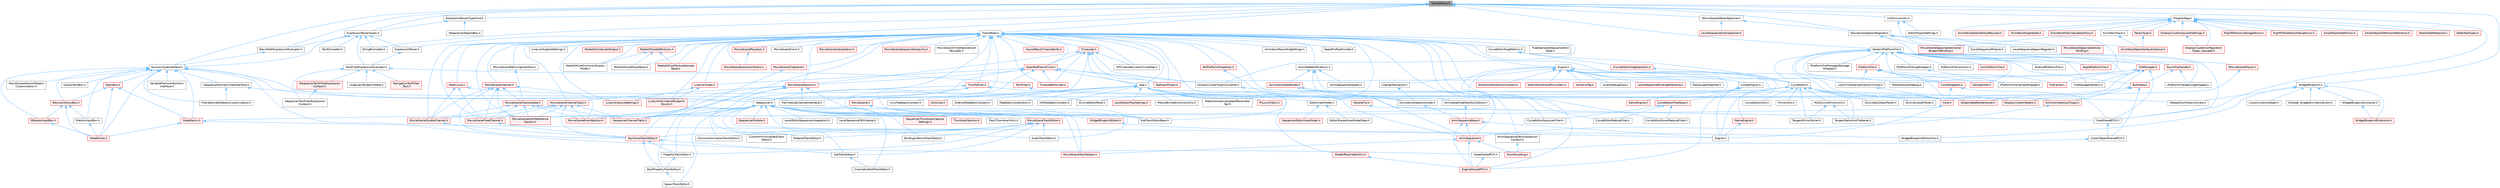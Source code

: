digraph "ValueOrError.h"
{
 // INTERACTIVE_SVG=YES
 // LATEX_PDF_SIZE
  bgcolor="transparent";
  edge [fontname=Helvetica,fontsize=10,labelfontname=Helvetica,labelfontsize=10];
  node [fontname=Helvetica,fontsize=10,shape=box,height=0.2,width=0.4];
  Node1 [id="Node000001",label="ValueOrError.h",height=0.2,width=0.4,color="gray40", fillcolor="grey60", style="filled", fontcolor="black",tooltip=" "];
  Node1 -> Node2 [id="edge1_Node000001_Node000002",dir="back",color="steelblue1",style="solid",tooltip=" "];
  Node2 [id="Node000002",label="BasicMathExpressionEvaluator.h",height=0.2,width=0.4,color="grey40", fillcolor="white", style="filled",URL="$d3/d5e/BasicMathExpressionEvaluator_8h.html",tooltip=" "];
  Node2 -> Node3 [id="edge2_Node000002_Node000003",dir="back",color="steelblue1",style="solid",tooltip=" "];
  Node3 [id="Node000003",label="NumericTypeInterface.h",height=0.2,width=0.4,color="grey40", fillcolor="white", style="filled",URL="$d8/dc9/NumericTypeInterface_8h.html",tooltip=" "];
  Node3 -> Node4 [id="edge3_Node000003_Node000004",dir="back",color="steelblue1",style="solid",tooltip=" "];
  Node4 [id="Node000004",label="FrameNumberDetailsCustomization.h",height=0.2,width=0.4,color="grey40", fillcolor="white", style="filled",URL="$df/db2/FrameNumberDetailsCustomization_8h.html",tooltip=" "];
  Node3 -> Node5 [id="edge4_Node000003_Node000005",dir="back",color="steelblue1",style="solid",tooltip=" "];
  Node5 [id="Node000005",label="ISequencer.h",height=0.2,width=0.4,color="grey40", fillcolor="white", style="filled",URL="$d7/d1d/ISequencer_8h.html",tooltip=" "];
  Node5 -> Node6 [id="edge5_Node000005_Node000006",dir="back",color="steelblue1",style="solid",tooltip=" "];
  Node6 [id="Node000006",label="AudioTrackEditor.h",height=0.2,width=0.4,color="grey40", fillcolor="white", style="filled",URL="$dd/d96/AudioTrackEditor_8h.html",tooltip=" "];
  Node5 -> Node7 [id="edge6_Node000005_Node000007",dir="back",color="steelblue1",style="solid",tooltip=" "];
  Node7 [id="Node000007",label="BindingLifetimeTrackEditor.h",height=0.2,width=0.4,color="grey40", fillcolor="white", style="filled",URL="$db/d3c/BindingLifetimeTrackEditor_8h.html",tooltip=" "];
  Node5 -> Node8 [id="edge7_Node000005_Node000008",dir="back",color="steelblue1",style="solid",tooltip=" "];
  Node8 [id="Node000008",label="BoolPropertyTrackEditor.h",height=0.2,width=0.4,color="grey40", fillcolor="white", style="filled",URL="$db/d07/BoolPropertyTrackEditor_8h.html",tooltip=" "];
  Node8 -> Node9 [id="edge8_Node000008_Node000009",dir="back",color="steelblue1",style="solid",tooltip=" "];
  Node9 [id="Node000009",label="SpawnTrackEditor.h",height=0.2,width=0.4,color="grey40", fillcolor="white", style="filled",URL="$d5/dac/SpawnTrackEditor_8h.html",tooltip=" "];
  Node5 -> Node10 [id="edge9_Node000005_Node000010",dir="back",color="steelblue1",style="solid",tooltip=" "];
  Node10 [id="Node000010",label="CinematicShotTrackEditor.h",height=0.2,width=0.4,color="grey40", fillcolor="white", style="filled",URL="$d3/d0c/CinematicShotTrackEditor_8h.html",tooltip=" "];
  Node5 -> Node11 [id="edge10_Node000005_Node000011",dir="back",color="steelblue1",style="solid",tooltip=" "];
  Node11 [id="Node000011",label="CommonAnimationTrackEditor.h",height=0.2,width=0.4,color="grey40", fillcolor="white", style="filled",URL="$d9/d6e/CommonAnimationTrackEditor_8h.html",tooltip=" "];
  Node5 -> Node12 [id="edge11_Node000005_Node000012",dir="back",color="steelblue1",style="solid",tooltip=" "];
  Node12 [id="Node000012",label="CustomPrimitiveDataTrack\lEditor.h",height=0.2,width=0.4,color="grey40", fillcolor="white", style="filled",URL="$dc/d8f/CustomPrimitiveDataTrackEditor_8h.html",tooltip=" "];
  Node5 -> Node13 [id="edge12_Node000005_Node000013",dir="back",color="steelblue1",style="solid",tooltip=" "];
  Node13 [id="Node000013",label="ISequencerModule.h",height=0.2,width=0.4,color="red", fillcolor="#FFF0F0", style="filled",URL="$d7/d3b/ISequencerModule_8h.html",tooltip=" "];
  Node5 -> Node28 [id="edge13_Node000005_Node000028",dir="back",color="steelblue1",style="solid",tooltip=" "];
  Node28 [id="Node000028",label="KeyframeTrackEditor.h",height=0.2,width=0.4,color="red", fillcolor="#FFF0F0", style="filled",URL="$dd/d47/KeyframeTrackEditor_8h.html",tooltip=" "];
  Node28 -> Node8 [id="edge14_Node000028_Node000008",dir="back",color="steelblue1",style="solid",tooltip=" "];
  Node28 -> Node29 [id="edge15_Node000028_Node000029",dir="back",color="steelblue1",style="solid",tooltip=" "];
  Node29 [id="Node000029",label="PropertyTrackEditor.h",height=0.2,width=0.4,color="grey40", fillcolor="white", style="filled",URL="$da/d9a/PropertyTrackEditor_8h.html",tooltip=" "];
  Node29 -> Node8 [id="edge16_Node000029_Node000008",dir="back",color="steelblue1",style="solid",tooltip=" "];
  Node28 -> Node30 [id="edge17_Node000028_Node000030",dir="back",color="steelblue1",style="solid",tooltip=" "];
  Node30 [id="Node000030",label="SubTrackEditor.h",height=0.2,width=0.4,color="grey40", fillcolor="white", style="filled",URL="$d8/d5b/SubTrackEditor_8h.html",tooltip=" "];
  Node30 -> Node10 [id="edge18_Node000030_Node000010",dir="back",color="steelblue1",style="solid",tooltip=" "];
  Node5 -> Node32 [id="edge19_Node000005_Node000032",dir="back",color="steelblue1",style="solid",tooltip=" "];
  Node32 [id="Node000032",label="LevelEditorSequencerIntegration.h",height=0.2,width=0.4,color="grey40", fillcolor="white", style="filled",URL="$d5/d15/LevelEditorSequencerIntegration_8h.html",tooltip=" "];
  Node5 -> Node33 [id="edge20_Node000005_Node000033",dir="back",color="steelblue1",style="solid",tooltip=" "];
  Node33 [id="Node000033",label="LevelSequenceFBXInterop.h",height=0.2,width=0.4,color="grey40", fillcolor="white", style="filled",URL="$d7/d4f/LevelSequenceFBXInterop_8h.html",tooltip=" "];
  Node5 -> Node34 [id="edge21_Node000005_Node000034",dir="back",color="steelblue1",style="solid",tooltip=" "];
  Node34 [id="Node000034",label="MaterialTrackEditor.h",height=0.2,width=0.4,color="grey40", fillcolor="white", style="filled",URL="$d1/d9f/MaterialTrackEditor_8h.html",tooltip=" "];
  Node5 -> Node35 [id="edge22_Node000005_Node000035",dir="back",color="steelblue1",style="solid",tooltip=" "];
  Node35 [id="Node000035",label="MovieSceneToolHelpers.h",height=0.2,width=0.4,color="red", fillcolor="#FFF0F0", style="filled",URL="$d4/d0e/MovieSceneToolHelpers_8h.html",tooltip=" "];
  Node5 -> Node40 [id="edge23_Node000005_Node000040",dir="back",color="steelblue1",style="solid",tooltip=" "];
  Node40 [id="Node000040",label="MovieSceneTrackEditor.h",height=0.2,width=0.4,color="red", fillcolor="#FFF0F0", style="filled",URL="$db/d6c/MovieSceneTrackEditor_8h.html",tooltip=" "];
  Node40 -> Node6 [id="edge24_Node000040_Node000006",dir="back",color="steelblue1",style="solid",tooltip=" "];
  Node40 -> Node7 [id="edge25_Node000040_Node000007",dir="back",color="steelblue1",style="solid",tooltip=" "];
  Node40 -> Node11 [id="edge26_Node000040_Node000011",dir="back",color="steelblue1",style="solid",tooltip=" "];
  Node40 -> Node12 [id="edge27_Node000040_Node000012",dir="back",color="steelblue1",style="solid",tooltip=" "];
  Node40 -> Node28 [id="edge28_Node000040_Node000028",dir="back",color="steelblue1",style="solid",tooltip=" "];
  Node40 -> Node34 [id="edge29_Node000040_Node000034",dir="back",color="steelblue1",style="solid",tooltip=" "];
  Node40 -> Node29 [id="edge30_Node000040_Node000029",dir="back",color="steelblue1",style="solid",tooltip=" "];
  Node40 -> Node30 [id="edge31_Node000040_Node000030",dir="back",color="steelblue1",style="solid",tooltip=" "];
  Node5 -> Node29 [id="edge32_Node000005_Node000029",dir="back",color="steelblue1",style="solid",tooltip=" "];
  Node5 -> Node59 [id="edge33_Node000005_Node000059",dir="back",color="steelblue1",style="solid",tooltip=" "];
  Node59 [id="Node000059",label="SequencerChannelTraits.h",height=0.2,width=0.4,color="red", fillcolor="#FFF0F0", style="filled",URL="$d6/db9/SequencerChannelTraits_8h.html",tooltip=" "];
  Node5 -> Node62 [id="edge34_Node000005_Node000062",dir="back",color="steelblue1",style="solid",tooltip=" "];
  Node62 [id="Node000062",label="SequencerThumbnailCapture\lSettings.h",height=0.2,width=0.4,color="red", fillcolor="#FFF0F0", style="filled",URL="$de/d05/SequencerThumbnailCaptureSettings_8h.html",tooltip=" "];
  Node5 -> Node9 [id="edge35_Node000005_Node000009",dir="back",color="steelblue1",style="solid",tooltip=" "];
  Node5 -> Node30 [id="edge36_Node000005_Node000030",dir="back",color="steelblue1",style="solid",tooltip=" "];
  Node5 -> Node64 [id="edge37_Node000005_Node000064",dir="back",color="steelblue1",style="solid",tooltip=" "];
  Node64 [id="Node000064",label="SubTrackEditorBase.h",height=0.2,width=0.4,color="grey40", fillcolor="white", style="filled",URL="$db/d33/SubTrackEditorBase_8h.html",tooltip=" "];
  Node5 -> Node39 [id="edge38_Node000005_Node000039",dir="back",color="steelblue1",style="solid",tooltip=" "];
  Node39 [id="Node000039",label="ThumbnailSection.h",height=0.2,width=0.4,color="red", fillcolor="#FFF0F0", style="filled",URL="$de/daf/ThumbnailSection_8h.html",tooltip=" "];
  Node5 -> Node65 [id="edge39_Node000005_Node000065",dir="back",color="steelblue1",style="solid",tooltip=" "];
  Node65 [id="Node000065",label="TrackThumbnailUtils.h",height=0.2,width=0.4,color="grey40", fillcolor="white", style="filled",URL="$dc/df4/TrackThumbnailUtils_8h.html",tooltip=" "];
  Node5 -> Node66 [id="edge40_Node000005_Node000066",dir="back",color="steelblue1",style="solid",tooltip=" "];
  Node66 [id="Node000066",label="WidgetBlueprintEditor.h",height=0.2,width=0.4,color="red", fillcolor="#FFF0F0", style="filled",URL="$d6/d04/WidgetBlueprintEditor_8h.html",tooltip=" "];
  Node66 -> Node69 [id="edge41_Node000066_Node000069",dir="back",color="steelblue1",style="solid",tooltip=" "];
  Node69 [id="Node000069",label="WidgetBlueprintEditorUtils.h",height=0.2,width=0.4,color="grey40", fillcolor="white", style="filled",URL="$d9/df7/WidgetBlueprintEditorUtils_8h.html",tooltip=" "];
  Node3 -> Node70 [id="edge42_Node000003_Node000070",dir="back",color="steelblue1",style="solid",tooltip=" "];
  Node70 [id="Node000070",label="ISequencerNumericTypeInterface.h",height=0.2,width=0.4,color="grey40", fillcolor="white", style="filled",URL="$db/df1/ISequencerNumericTypeInterface_8h.html",tooltip=" "];
  Node70 -> Node4 [id="edge43_Node000070_Node000004",dir="back",color="steelblue1",style="solid",tooltip=" "];
  Node70 -> Node5 [id="edge44_Node000070_Node000005",dir="back",color="steelblue1",style="solid",tooltip=" "];
  Node3 -> Node71 [id="edge45_Node000003_Node000071",dir="back",color="steelblue1",style="solid",tooltip=" "];
  Node71 [id="Node000071",label="MovieSceneSectionDetails\lCustomization.h",height=0.2,width=0.4,color="grey40", fillcolor="white", style="filled",URL="$d3/de7/MovieSceneSectionDetailsCustomization_8h.html",tooltip=" "];
  Node3 -> Node72 [id="edge46_Node000003_Node000072",dir="back",color="steelblue1",style="solid",tooltip=" "];
  Node72 [id="Node000072",label="PerlinNoiseChannelInterface.h",height=0.2,width=0.4,color="grey40", fillcolor="white", style="filled",URL="$d5/dc1/PerlinNoiseChannelInterface_8h.html",tooltip=" "];
  Node3 -> Node73 [id="edge47_Node000003_Node000073",dir="back",color="steelblue1",style="solid",tooltip=" "];
  Node73 [id="Node000073",label="SAudioTextBox.h",height=0.2,width=0.4,color="grey40", fillcolor="white", style="filled",URL="$da/da3/SAudioTextBox_8h.html",tooltip=" "];
  Node3 -> Node74 [id="edge48_Node000003_Node000074",dir="back",color="steelblue1",style="solid",tooltip=" "];
  Node74 [id="Node000074",label="SNumericEntryBox.h",height=0.2,width=0.4,color="red", fillcolor="#FFF0F0", style="filled",URL="$d8/d1a/SNumericEntryBox_8h.html",tooltip=" "];
  Node74 -> Node81 [id="edge49_Node000074_Node000081",dir="back",color="steelblue1",style="solid",tooltip=" "];
  Node81 [id="Node000081",label="SRotatorInputBox.h",height=0.2,width=0.4,color="red", fillcolor="#FFF0F0", style="filled",URL="$de/dd2/SRotatorInputBox_8h.html",tooltip=" "];
  Node81 -> Node83 [id="edge50_Node000081_Node000083",dir="back",color="steelblue1",style="solid",tooltip=" "];
  Node83 [id="Node000083",label="SlateExtras.h",height=0.2,width=0.4,color="red", fillcolor="#FFF0F0", style="filled",URL="$d8/dec/SlateExtras_8h.html",tooltip=" "];
  Node74 -> Node92 [id="edge51_Node000074_Node000092",dir="back",color="steelblue1",style="solid",tooltip=" "];
  Node92 [id="Node000092",label="SVectorInputBox.h",height=0.2,width=0.4,color="grey40", fillcolor="white", style="filled",URL="$df/d44/SVectorInputBox_8h.html",tooltip=" "];
  Node92 -> Node83 [id="edge52_Node000092_Node000083",dir="back",color="steelblue1",style="solid",tooltip=" "];
  Node74 -> Node83 [id="edge53_Node000074_Node000083",dir="back",color="steelblue1",style="solid",tooltip=" "];
  Node3 -> Node81 [id="edge54_Node000003_Node000081",dir="back",color="steelblue1",style="solid",tooltip=" "];
  Node3 -> Node96 [id="edge55_Node000003_Node000096",dir="back",color="steelblue1",style="solid",tooltip=" "];
  Node96 [id="Node000096",label="SSpinBox.h",height=0.2,width=0.4,color="red", fillcolor="#FFF0F0", style="filled",URL="$d5/da5/SSpinBox_8h.html",tooltip=" "];
  Node96 -> Node74 [id="edge56_Node000096_Node000074",dir="back",color="steelblue1",style="solid",tooltip=" "];
  Node96 -> Node98 [id="edge57_Node000096_Node000098",dir="back",color="steelblue1",style="solid",tooltip=" "];
  Node98 [id="Node000098",label="SlateBasics.h",height=0.2,width=0.4,color="red", fillcolor="#FFF0F0", style="filled",URL="$da/d2f/SlateBasics_8h.html",tooltip=" "];
  Node98 -> Node99 [id="edge58_Node000098_Node000099",dir="back",color="steelblue1",style="solid",tooltip=" "];
  Node99 [id="Node000099",label="Engine.h",height=0.2,width=0.4,color="grey40", fillcolor="white", style="filled",URL="$d1/d34/Public_2Engine_8h.html",tooltip=" "];
  Node98 -> Node83 [id="edge59_Node000098_Node000083",dir="back",color="steelblue1",style="solid",tooltip=" "];
  Node96 -> Node83 [id="edge60_Node000096_Node000083",dir="back",color="steelblue1",style="solid",tooltip=" "];
  Node3 -> Node92 [id="edge61_Node000003_Node000092",dir="back",color="steelblue1",style="solid",tooltip=" "];
  Node3 -> Node98 [id="edge62_Node000003_Node000098",dir="back",color="steelblue1",style="solid",tooltip=" "];
  Node3 -> Node83 [id="edge63_Node000003_Node000083",dir="back",color="steelblue1",style="solid",tooltip=" "];
  Node3 -> Node101 [id="edge64_Node000003_Node000101",dir="back",color="steelblue1",style="solid",tooltip=" "];
  Node101 [id="Node000101",label="SlateSharedPCH.h",height=0.2,width=0.4,color="grey40", fillcolor="white", style="filled",URL="$d1/dfc/SlateSharedPCH_8h.html",tooltip=" "];
  Node101 -> Node102 [id="edge65_Node000101_Node000102",dir="back",color="steelblue1",style="solid",tooltip=" "];
  Node102 [id="Node000102",label="EngineSharedPCH.h",height=0.2,width=0.4,color="red", fillcolor="#FFF0F0", style="filled",URL="$dc/dbb/EngineSharedPCH_8h.html",tooltip=" "];
  Node3 -> Node104 [id="edge66_Node000003_Node000104",dir="back",color="steelblue1",style="solid",tooltip=" "];
  Node104 [id="Node000104",label="VariablePrecisionNumeric\lInterface.h",height=0.2,width=0.4,color="grey40", fillcolor="white", style="filled",URL="$d7/d94/VariablePrecisionNumericInterface_8h.html",tooltip=" "];
  Node1 -> Node105 [id="edge67_Node000001_Node000105",dir="back",color="steelblue1",style="solid",tooltip=" "];
  Node105 [id="Node000105",label="CoreSharedPCH.h",height=0.2,width=0.4,color="grey40", fillcolor="white", style="filled",URL="$d8/de5/CoreSharedPCH_8h.html",tooltip=" "];
  Node105 -> Node106 [id="edge68_Node000105_Node000106",dir="back",color="steelblue1",style="solid",tooltip=" "];
  Node106 [id="Node000106",label="CoreUObjectSharedPCH.h",height=0.2,width=0.4,color="grey40", fillcolor="white", style="filled",URL="$de/d2f/CoreUObjectSharedPCH_8h.html",tooltip=" "];
  Node106 -> Node101 [id="edge69_Node000106_Node000101",dir="back",color="steelblue1",style="solid",tooltip=" "];
  Node1 -> Node107 [id="edge70_Node000001_Node000107",dir="back",color="steelblue1",style="solid",tooltip=" "];
  Node107 [id="Node000107",label="ExpressionParser.h",height=0.2,width=0.4,color="grey40", fillcolor="white", style="filled",URL="$db/da9/ExpressionParser_8h.html",tooltip=" "];
  Node107 -> Node108 [id="edge71_Node000107_Node000108",dir="back",color="steelblue1",style="solid",tooltip=" "];
  Node108 [id="Node000108",label="TextFilterExpressionEvaluator.h",height=0.2,width=0.4,color="grey40", fillcolor="white", style="filled",URL="$d8/d52/TextFilterExpressionEvaluator_8h.html",tooltip=" "];
  Node108 -> Node109 [id="edge72_Node000108_Node000109",dir="back",color="steelblue1",style="solid",tooltip=" "];
  Node109 [id="Node000109",label="ISequencerTextFilterExpression\lContext.h",height=0.2,width=0.4,color="red", fillcolor="#FFF0F0", style="filled",URL="$d3/d71/ISequencerTextFilterExpressionContext_8h.html",tooltip=" "];
  Node109 -> Node46 [id="edge73_Node000109_Node000046",dir="back",color="steelblue1",style="solid",tooltip=" "];
  Node46 [id="Node000046",label="SequencerTextFilterExpression\lContext.h",height=0.2,width=0.4,color="grey40", fillcolor="white", style="filled",URL="$d0/d9f/SequencerTextFilterExpressionContext_8h.html",tooltip=" "];
  Node108 -> Node110 [id="edge74_Node000108_Node000110",dir="back",color="steelblue1",style="solid",tooltip=" "];
  Node110 [id="Node000110",label="ImaginaryBlueprintData.h",height=0.2,width=0.4,color="grey40", fillcolor="white", style="filled",URL="$d9/d16/ImaginaryBlueprintData_8h.html",tooltip=" "];
  Node108 -> Node111 [id="edge75_Node000108_Node000111",dir="back",color="steelblue1",style="solid",tooltip=" "];
  Node111 [id="Node000111",label="NavigationToolFilter\l_Text.h",height=0.2,width=0.4,color="red", fillcolor="#FFF0F0", style="filled",URL="$d2/db8/NavigationToolFilter__Text_8h.html",tooltip=" "];
  Node108 -> Node46 [id="edge76_Node000108_Node000046",dir="back",color="steelblue1",style="solid",tooltip=" "];
  Node108 -> Node113 [id="edge77_Node000108_Node000113",dir="back",color="steelblue1",style="solid",tooltip=" "];
  Node113 [id="Node000113",label="TextFilter.h",height=0.2,width=0.4,color="red", fillcolor="#FFF0F0", style="filled",URL="$d3/dcc/TextFilter_8h.html",tooltip=" "];
  Node113 -> Node114 [id="edge78_Node000113_Node000114",dir="back",color="steelblue1",style="solid",tooltip=" "];
  Node114 [id="Node000114",label="SReadOnlyHierarchyView.h",height=0.2,width=0.4,color="grey40", fillcolor="white", style="filled",URL="$d8/d27/SReadOnlyHierarchyView_8h.html",tooltip=" "];
  Node1 -> Node118 [id="edge79_Node000001_Node000118",dir="back",color="steelblue1",style="solid",tooltip=" "];
  Node118 [id="Node000118",label="ExpressionParserTypes.h",height=0.2,width=0.4,color="grey40", fillcolor="white", style="filled",URL="$da/d8d/ExpressionParserTypes_8h.html",tooltip=" "];
  Node118 -> Node2 [id="edge80_Node000118_Node000002",dir="back",color="steelblue1",style="solid",tooltip=" "];
  Node118 -> Node107 [id="edge81_Node000118_Node000107",dir="back",color="steelblue1",style="solid",tooltip=" "];
  Node118 -> Node3 [id="edge82_Node000118_Node000003",dir="back",color="steelblue1",style="solid",tooltip=" "];
  Node118 -> Node119 [id="edge83_Node000118_Node000119",dir="back",color="steelblue1",style="solid",tooltip=" "];
  Node119 [id="Node000119",label="StringFormatter.h",height=0.2,width=0.4,color="grey40", fillcolor="white", style="filled",URL="$d2/daf/StringFormatter_8h.html",tooltip=" "];
  Node118 -> Node108 [id="edge84_Node000118_Node000108",dir="back",color="steelblue1",style="solid",tooltip=" "];
  Node118 -> Node120 [id="edge85_Node000118_Node000120",dir="back",color="steelblue1",style="solid",tooltip=" "];
  Node120 [id="Node000120",label="TextFormatter.h",height=0.2,width=0.4,color="grey40", fillcolor="white", style="filled",URL="$df/dce/TextFormatter_8h.html",tooltip=" "];
  Node1 -> Node121 [id="edge86_Node000001_Node000121",dir="back",color="steelblue1",style="solid",tooltip=" "];
  Node121 [id="Node000121",label="ExpressionParserTypesFwd.h",height=0.2,width=0.4,color="grey40", fillcolor="white", style="filled",URL="$d0/d9a/ExpressionParserTypesFwd_8h.html",tooltip=" "];
  Node121 -> Node118 [id="edge87_Node000121_Node000118",dir="back",color="steelblue1",style="solid",tooltip=" "];
  Node121 -> Node122 [id="edge88_Node000121_Node000122",dir="back",color="steelblue1",style="solid",tooltip=" "];
  Node122 [id="Node000122",label="SSequencerSearchBox.h",height=0.2,width=0.4,color="grey40", fillcolor="white", style="filled",URL="$d2/df2/SSequencerSearchBox_8h.html",tooltip=" "];
  Node1 -> Node123 [id="edge89_Node000001_Node000123",dir="back",color="steelblue1",style="solid",tooltip=" "];
  Node123 [id="Node000123",label="FrameRate.h",height=0.2,width=0.4,color="grey40", fillcolor="white", style="filled",URL="$d1/d9e/FrameRate_8h.html",tooltip=" "];
  Node123 -> Node124 [id="edge90_Node000123_Node000124",dir="back",color="steelblue1",style="solid",tooltip=" "];
  Node124 [id="Node000124",label="AnimDataNotifications.h",height=0.2,width=0.4,color="grey40", fillcolor="white", style="filled",URL="$df/dfa/AnimDataNotifications_8h.html",tooltip=" "];
  Node124 -> Node125 [id="edge91_Node000124_Node000125",dir="back",color="steelblue1",style="solid",tooltip=" "];
  Node125 [id="Node000125",label="AnimDataModelNotifyCollector.h",height=0.2,width=0.4,color="grey40", fillcolor="white", style="filled",URL="$dc/d99/AnimDataModelNotifyCollector_8h.html",tooltip=" "];
  Node125 -> Node126 [id="edge92_Node000125_Node000126",dir="back",color="steelblue1",style="solid",tooltip=" "];
  Node126 [id="Node000126",label="AnimSequenceBase.h",height=0.2,width=0.4,color="red", fillcolor="#FFF0F0", style="filled",URL="$db/d58/AnimSequenceBase_8h.html",tooltip=" "];
  Node126 -> Node139 [id="edge93_Node000126_Node000139",dir="back",color="steelblue1",style="solid",tooltip=" "];
  Node139 [id="Node000139",label="AnimSequence.h",height=0.2,width=0.4,color="red", fillcolor="#FFF0F0", style="filled",URL="$d0/d8a/AnimSequence_8h.html",tooltip=" "];
  Node139 -> Node149 [id="edge94_Node000139_Node000149",dir="back",color="steelblue1",style="solid",tooltip=" "];
  Node149 [id="Node000149",label="AnimEncoding.h",height=0.2,width=0.4,color="red", fillcolor="#FFF0F0", style="filled",URL="$d9/dfd/AnimEncoding_8h.html",tooltip=" "];
  Node139 -> Node102 [id="edge95_Node000139_Node000102",dir="back",color="steelblue1",style="solid",tooltip=" "];
  Node139 -> Node35 [id="edge96_Node000139_Node000035",dir="back",color="steelblue1",style="solid",tooltip=" "];
  Node126 -> Node99 [id="edge97_Node000126_Node000099",dir="back",color="steelblue1",style="solid",tooltip=" "];
  Node126 -> Node102 [id="edge98_Node000126_Node000102",dir="back",color="steelblue1",style="solid",tooltip=" "];
  Node124 -> Node139 [id="edge99_Node000124_Node000139",dir="back",color="steelblue1",style="solid",tooltip=" "];
  Node124 -> Node285 [id="edge100_Node000124_Node000285",dir="back",color="steelblue1",style="solid",tooltip=" "];
  Node285 [id="Node000285",label="AnimSequenceHelpers.h",height=0.2,width=0.4,color="grey40", fillcolor="white", style="filled",URL="$dd/d12/AnimSequenceHelpers_8h.html",tooltip=" "];
  Node124 -> Node286 [id="edge101_Node000124_Node000286",dir="back",color="steelblue1",style="solid",tooltip=" "];
  Node286 [id="Node000286",label="IAnimationDataModel.h",height=0.2,width=0.4,color="red", fillcolor="#FFF0F0", style="filled",URL="$d3/dc4/IAnimationDataModel_8h.html",tooltip=" "];
  Node286 -> Node139 [id="edge102_Node000286_Node000139",dir="back",color="steelblue1",style="solid",tooltip=" "];
  Node286 -> Node289 [id="edge103_Node000286_Node000289",dir="back",color="steelblue1",style="solid",tooltip=" "];
  Node289 [id="Node000289",label="IAnimationDataController.h",height=0.2,width=0.4,color="grey40", fillcolor="white", style="filled",URL="$df/d22/IAnimationDataController_8h.html",tooltip=" "];
  Node289 -> Node126 [id="edge104_Node000289_Node000126",dir="back",color="steelblue1",style="solid",tooltip=" "];
  Node123 -> Node291 [id="edge105_Node000123_Node000291",dir="back",color="steelblue1",style="solid",tooltip=" "];
  Node291 [id="Node000291",label="AnimSequenceDecompression\lContext.h",height=0.2,width=0.4,color="grey40", fillcolor="white", style="filled",URL="$d5/d33/AnimSequenceDecompressionContext_8h.html",tooltip=" "];
  Node291 -> Node149 [id="edge106_Node000291_Node000149",dir="back",color="steelblue1",style="solid",tooltip=" "];
  Node123 -> Node292 [id="edge107_Node000123_Node000292",dir="back",color="steelblue1",style="solid",tooltip=" "];
  Node292 [id="Node000292",label="AnimationRecordingSettings.h",height=0.2,width=0.4,color="grey40", fillcolor="white", style="filled",URL="$d8/dfd/AnimationRecordingSettings_8h.html",tooltip=" "];
  Node123 -> Node293 [id="edge108_Node000123_Node000293",dir="back",color="steelblue1",style="solid",tooltip=" "];
  Node293 [id="Node000293",label="App.h",height=0.2,width=0.4,color="grey40", fillcolor="white", style="filled",URL="$de/d8b/App_8h.html",tooltip=" "];
  Node293 -> Node294 [id="edge109_Node000293_Node000294",dir="back",color="steelblue1",style="solid",tooltip=" "];
  Node294 [id="Node000294",label="AndroidFeedbackContext.h",height=0.2,width=0.4,color="grey40", fillcolor="white", style="filled",URL="$d3/ddd/AndroidFeedbackContext_8h.html",tooltip=" "];
  Node293 -> Node295 [id="edge110_Node000293_Node000295",dir="back",color="steelblue1",style="solid",tooltip=" "];
  Node295 [id="Node000295",label="Core.h",height=0.2,width=0.4,color="red", fillcolor="#FFF0F0", style="filled",URL="$d6/dd7/Core_8h.html",tooltip=" "];
  Node295 -> Node99 [id="edge111_Node000295_Node000099",dir="back",color="steelblue1",style="solid",tooltip=" "];
  Node295 -> Node98 [id="edge112_Node000295_Node000098",dir="back",color="steelblue1",style="solid",tooltip=" "];
  Node293 -> Node105 [id="edge113_Node000293_Node000105",dir="back",color="steelblue1",style="solid",tooltip=" "];
  Node293 -> Node298 [id="edge114_Node000293_Node000298",dir="back",color="steelblue1",style="solid",tooltip=" "];
  Node298 [id="Node000298",label="FeedbackContextAnsi.h",height=0.2,width=0.4,color="grey40", fillcolor="white", style="filled",URL="$de/d11/FeedbackContextAnsi_8h.html",tooltip=" "];
  Node293 -> Node299 [id="edge115_Node000293_Node000299",dir="back",color="steelblue1",style="solid",tooltip=" "];
  Node299 [id="Node000299",label="IOSFeedbackContext.h",height=0.2,width=0.4,color="grey40", fillcolor="white", style="filled",URL="$d5/daa/IOSFeedbackContext_8h.html",tooltip=" "];
  Node293 -> Node300 [id="edge116_Node000293_Node000300",dir="back",color="steelblue1",style="solid",tooltip=" "];
  Node300 [id="Node000300",label="LevelEditorPlaySettings.h",height=0.2,width=0.4,color="red", fillcolor="#FFF0F0", style="filled",URL="$d4/d3b/LevelEditorPlaySettings_8h.html",tooltip=" "];
  Node293 -> Node301 [id="edge117_Node000293_Node000301",dir="back",color="steelblue1",style="solid",tooltip=" "];
  Node301 [id="Node000301",label="MallocBinnedCommonUtils.h",height=0.2,width=0.4,color="grey40", fillcolor="white", style="filled",URL="$dc/ded/MallocBinnedCommonUtils_8h.html",tooltip=" "];
  Node293 -> Node302 [id="edge118_Node000293_Node000302",dir="back",color="steelblue1",style="solid",tooltip=" "];
  Node302 [id="Node000302",label="MaterialInstanceUpdateParameter\lSet.h",height=0.2,width=0.4,color="grey40", fillcolor="white", style="filled",URL="$dd/df7/MaterialInstanceUpdateParameterSet_8h.html",tooltip=" "];
  Node293 -> Node303 [id="edge119_Node000293_Node000303",dir="back",color="steelblue1",style="solid",tooltip=" "];
  Node303 [id="Node000303",label="ParallelFor.h",height=0.2,width=0.4,color="red", fillcolor="#FFF0F0", style="filled",URL="$d2/da1/ParallelFor_8h.html",tooltip=" "];
  Node303 -> Node105 [id="edge120_Node000303_Node000105",dir="back",color="steelblue1",style="solid",tooltip=" "];
  Node293 -> Node491 [id="edge121_Node000293_Node000491",dir="back",color="steelblue1",style="solid",tooltip=" "];
  Node491 [id="Node000491",label="PhysicsPublic.h",height=0.2,width=0.4,color="red", fillcolor="#FFF0F0", style="filled",URL="$de/de4/PhysicsPublic_8h.html",tooltip=" "];
  Node293 -> Node848 [id="edge122_Node000293_Node000848",dir="back",color="steelblue1",style="solid",tooltip=" "];
  Node848 [id="Node000848",label="ShaderParameterUtils.h",height=0.2,width=0.4,color="red", fillcolor="#FFF0F0", style="filled",URL="$d9/dfb/ShaderParameterUtils_8h.html",tooltip=" "];
  Node848 -> Node102 [id="edge123_Node000848_Node000102",dir="back",color="steelblue1",style="solid",tooltip=" "];
  Node293 -> Node873 [id="edge124_Node000293_Node000873",dir="back",color="steelblue1",style="solid",tooltip=" "];
  Node873 [id="Node000873",label="StreamableRenderAsset.h",height=0.2,width=0.4,color="red", fillcolor="#FFF0F0", style="filled",URL="$d3/dbd/StreamableRenderAsset_8h.html",tooltip=" "];
  Node293 -> Node1079 [id="edge125_Node000293_Node001079",dir="back",color="steelblue1",style="solid",tooltip=" "];
  Node1079 [id="Node001079",label="UnixFeedbackContext.h",height=0.2,width=0.4,color="grey40", fillcolor="white", style="filled",URL="$d2/db0/UnixFeedbackContext_8h.html",tooltip=" "];
  Node293 -> Node1080 [id="edge126_Node000293_Node001080",dir="back",color="steelblue1",style="solid",tooltip=" "];
  Node1080 [id="Node001080",label="UtilsCore.h",height=0.2,width=0.4,color="red", fillcolor="#FFF0F0", style="filled",URL="$d2/d12/UtilsCore_8h.html",tooltip=" "];
  Node123 -> Node1082 [id="edge127_Node000123_Node001082",dir="back",color="steelblue1",style="solid",tooltip=" "];
  Node1082 [id="Node001082",label="AppleProResEncoder.h",height=0.2,width=0.4,color="grey40", fillcolor="white", style="filled",URL="$d9/d5b/AppleProResEncoder_8h.html",tooltip=" "];
  Node123 -> Node1083 [id="edge128_Node000123_Node001083",dir="back",color="steelblue1",style="solid",tooltip=" "];
  Node1083 [id="Node001083",label="CurveEditor.h",height=0.2,width=0.4,color="grey40", fillcolor="white", style="filled",URL="$d1/d27/CurveEditor_8h.html",tooltip=" "];
  Node1083 -> Node1084 [id="edge129_Node001083_Node001084",dir="back",color="steelblue1",style="solid",tooltip=" "];
  Node1084 [id="Node001084",label="CurveEditorFilterBase.h",height=0.2,width=0.4,color="red", fillcolor="#FFF0F0", style="filled",URL="$d9/d6a/CurveEditorFilterBase_8h.html",tooltip=" "];
  Node1084 -> Node1087 [id="edge130_Node001084_Node001087",dir="back",color="steelblue1",style="solid",tooltip=" "];
  Node1087 [id="Node001087",label="CurveEditorGaussianFilter.h",height=0.2,width=0.4,color="grey40", fillcolor="white", style="filled",URL="$d1/de6/CurveEditorGaussianFilter_8h.html",tooltip=" "];
  Node1084 -> Node1088 [id="edge131_Node001084_Node001088",dir="back",color="steelblue1",style="solid",tooltip=" "];
  Node1088 [id="Node001088",label="CurveEditorReduceFilter.h",height=0.2,width=0.4,color="grey40", fillcolor="white", style="filled",URL="$d4/d9f/CurveEditorReduceFilter_8h.html",tooltip=" "];
  Node1084 -> Node1089 [id="edge132_Node001084_Node001089",dir="back",color="steelblue1",style="solid",tooltip=" "];
  Node1089 [id="Node001089",label="CurveEditorSmartReduceFilter.h",height=0.2,width=0.4,color="grey40", fillcolor="white", style="filled",URL="$d9/d5a/CurveEditorSmartReduceFilter_8h.html",tooltip=" "];
  Node1083 -> Node1093 [id="edge133_Node001083_Node001093",dir="back",color="steelblue1",style="solid",tooltip=" "];
  Node1093 [id="Node001093",label="CurveEditorUtils.h",height=0.2,width=0.4,color="grey40", fillcolor="white", style="filled",URL="$d3/d81/CurveEditorUtils_8h.html",tooltip=" "];
  Node1083 -> Node1094 [id="edge134_Node001083_Node001094",dir="back",color="steelblue1",style="solid",tooltip=" "];
  Node1094 [id="Node001094",label="MirrorUtils.h",height=0.2,width=0.4,color="grey40", fillcolor="white", style="filled",URL="$da/d75/MirrorUtils_8h.html",tooltip=" "];
  Node1083 -> Node487 [id="edge135_Node001083_Node000487",dir="back",color="steelblue1",style="solid",tooltip=" "];
  Node487 [id="Node000487",label="MultiCurveMirrorUtils.h",height=0.2,width=0.4,color="grey40", fillcolor="white", style="filled",URL="$da/d1b/MultiCurveMirrorUtils_8h.html",tooltip=" "];
  Node487 -> Node488 [id="edge136_Node000487_Node000488",dir="back",color="steelblue1",style="solid",tooltip=" "];
  Node488 [id="Node000488",label="TangentMirrorSolver.h",height=0.2,width=0.4,color="grey40", fillcolor="white", style="filled",URL="$dc/dea/TangentMirrorSolver_8h.html",tooltip=" "];
  Node487 -> Node489 [id="edge137_Node000487_Node000489",dir="back",color="steelblue1",style="solid",tooltip=" "];
  Node489 [id="Node000489",label="TangentSelectionFlattener.h",height=0.2,width=0.4,color="grey40", fillcolor="white", style="filled",URL="$d7/dd8/TangentSelectionFlattener_8h.html",tooltip=" "];
  Node1083 -> Node1092 [id="edge138_Node001083_Node001092",dir="back",color="steelblue1",style="solid",tooltip=" "];
  Node1092 [id="Node001092",label="SCurveEditorPanel.h",height=0.2,width=0.4,color="grey40", fillcolor="white", style="filled",URL="$db/d60/SCurveEditorPanel_8h.html",tooltip=" "];
  Node1083 -> Node1095 [id="edge139_Node001083_Node001095",dir="back",color="steelblue1",style="solid",tooltip=" "];
  Node1095 [id="Node001095",label="SCurveKeyDetailPanel.h",height=0.2,width=0.4,color="grey40", fillcolor="white", style="filled",URL="$d9/d1c/SCurveKeyDetailPanel_8h.html",tooltip=" "];
  Node1083 -> Node1096 [id="edge140_Node001083_Node001096",dir="back",color="steelblue1",style="solid",tooltip=" "];
  Node1096 [id="Node001096",label="SCurveViewerPanel.h",height=0.2,width=0.4,color="grey40", fillcolor="white", style="filled",URL="$de/d3b/SCurveViewerPanel_8h.html",tooltip=" "];
  Node1083 -> Node488 [id="edge141_Node001083_Node000488",dir="back",color="steelblue1",style="solid",tooltip=" "];
  Node1083 -> Node489 [id="edge142_Node001083_Node000489",dir="back",color="steelblue1",style="solid",tooltip=" "];
  Node123 -> Node1087 [id="edge143_Node000123_Node001087",dir="back",color="steelblue1",style="solid",tooltip=" "];
  Node123 -> Node1088 [id="edge144_Node000123_Node001088",dir="back",color="steelblue1",style="solid",tooltip=" "];
  Node123 -> Node1089 [id="edge145_Node000123_Node001089",dir="back",color="steelblue1",style="solid",tooltip=" "];
  Node123 -> Node1097 [id="edge146_Node000123_Node001097",dir="back",color="steelblue1",style="solid",tooltip=" "];
  Node1097 [id="Node001097",label="CurveEditorSnapMetrics.h",height=0.2,width=0.4,color="grey40", fillcolor="white", style="filled",URL="$dd/dc6/CurveEditorSnapMetrics_8h.html",tooltip=" "];
  Node1097 -> Node1083 [id="edge147_Node001097_Node001083",dir="back",color="steelblue1",style="solid",tooltip=" "];
  Node1097 -> Node1098 [id="edge148_Node001097_Node001098",dir="back",color="steelblue1",style="solid",tooltip=" "];
  Node1098 [id="Node001098",label="ICurveEditorDragOperation.h",height=0.2,width=0.4,color="red", fillcolor="#FFF0F0", style="filled",URL="$d7/d15/ICurveEditorDragOperation_8h.html",tooltip=" "];
  Node1098 -> Node1083 [id="edge149_Node001098_Node001083",dir="back",color="steelblue1",style="solid",tooltip=" "];
  Node123 -> Node1105 [id="edge150_Node000123_Node001105",dir="back",color="steelblue1",style="solid",tooltip=" "];
  Node1105 [id="Node001105",label="DisplayClusterTypesConverter.h",height=0.2,width=0.4,color="grey40", fillcolor="white", style="filled",URL="$d1/d6c/DisplayClusterTypesConverter_8h.html",tooltip=" "];
  Node1105 -> Node1106 [id="edge151_Node001105_Node001106",dir="back",color="steelblue1",style="solid",tooltip=" "];
  Node1106 [id="Node001106",label="DisplayClusterHelpers.h",height=0.2,width=0.4,color="red", fillcolor="#FFF0F0", style="filled",URL="$da/dda/DisplayClusterHelpers_8h.html",tooltip=" "];
  Node123 -> Node1108 [id="edge152_Node000123_Node001108",dir="back",color="steelblue1",style="solid",tooltip=" "];
  Node1108 [id="Node001108",label="EditorViewModel.h",height=0.2,width=0.4,color="grey40", fillcolor="white", style="filled",URL="$da/d6b/EditorViewModel_8h.html",tooltip=" "];
  Node1108 -> Node1109 [id="edge153_Node001108_Node001109",dir="back",color="steelblue1",style="solid",tooltip=" "];
  Node1109 [id="Node001109",label="EditorSharedViewModelData.h",height=0.2,width=0.4,color="grey40", fillcolor="white", style="filled",URL="$dd/dc7/EditorSharedViewModelData_8h.html",tooltip=" "];
  Node1108 -> Node15 [id="edge154_Node001108_Node000015",dir="back",color="steelblue1",style="solid",tooltip=" "];
  Node15 [id="Node000015",label="SequencerEditorViewModel.h",height=0.2,width=0.4,color="red", fillcolor="#FFF0F0", style="filled",URL="$da/d57/SequencerEditorViewModel_8h.html",tooltip=" "];
  Node123 -> Node1110 [id="edge155_Node000123_Node001110",dir="back",color="steelblue1",style="solid",tooltip=" "];
  Node1110 [id="Node001110",label="Engine.h",height=0.2,width=0.4,color="grey40", fillcolor="white", style="filled",URL="$d0/de7/Classes_2Engine_2Engine_8h.html",tooltip=" "];
  Node1110 -> Node1111 [id="edge156_Node001110_Node001111",dir="back",color="steelblue1",style="solid",tooltip=" "];
  Node1111 [id="Node001111",label="AudioDebugDraw.h",height=0.2,width=0.4,color="grey40", fillcolor="white", style="filled",URL="$df/d56/AudioDebugDraw_8h.html",tooltip=" "];
  Node1110 -> Node1112 [id="edge157_Node001110_Node001112",dir="back",color="steelblue1",style="solid",tooltip=" "];
  Node1112 [id="Node001112",label="ChangeTransactor.h",height=0.2,width=0.4,color="grey40", fillcolor="white", style="filled",URL="$d6/da1/ChangeTransactor_8h.html",tooltip=" "];
  Node1112 -> Node289 [id="edge158_Node001112_Node000289",dir="back",color="steelblue1",style="solid",tooltip=" "];
  Node1110 -> Node1113 [id="edge159_Node001110_Node001113",dir="back",color="steelblue1",style="solid",tooltip=" "];
  Node1113 [id="Node001113",label="EditorEngine.h",height=0.2,width=0.4,color="red", fillcolor="#FFF0F0", style="filled",URL="$da/d0c/EditorEngine_8h.html",tooltip=" "];
  Node1110 -> Node99 [id="edge160_Node001110_Node000099",dir="back",color="steelblue1",style="solid",tooltip=" "];
  Node1110 -> Node102 [id="edge161_Node001110_Node000102",dir="back",color="steelblue1",style="solid",tooltip=" "];
  Node1110 -> Node1116 [id="edge162_Node001110_Node001116",dir="back",color="steelblue1",style="solid",tooltip=" "];
  Node1116 [id="Node001116",label="GameEngine.h",height=0.2,width=0.4,color="red", fillcolor="#FFF0F0", style="filled",URL="$d7/d1f/GameEngine_8h.html",tooltip=" "];
  Node1116 -> Node99 [id="edge163_Node001116_Node000099",dir="back",color="steelblue1",style="solid",tooltip=" "];
  Node1110 -> Node1117 [id="edge164_Node001110_Node001117",dir="back",color="steelblue1",style="solid",tooltip=" "];
  Node1117 [id="Node001117",label="LevelSequenceBindingReference.h",height=0.2,width=0.4,color="red", fillcolor="#FFF0F0", style="filled",URL="$d9/dbe/LevelSequenceBindingReference_8h.html",tooltip=" "];
  Node1110 -> Node1122 [id="edge165_Node001110_Node001122",dir="back",color="steelblue1",style="solid",tooltip=" "];
  Node1122 [id="Node001122",label="MallocLeakReporter.h",height=0.2,width=0.4,color="grey40", fillcolor="white", style="filled",URL="$d1/d52/MallocLeakReporter_8h.html",tooltip=" "];
  Node1110 -> Node1123 [id="edge166_Node001110_Node001123",dir="back",color="steelblue1",style="solid",tooltip=" "];
  Node1123 [id="Node001123",label="MediaIOAudioDebug.h",height=0.2,width=0.4,color="grey40", fillcolor="white", style="filled",URL="$d6/d0c/MediaIOAudioDebug_8h.html",tooltip=" "];
  Node1110 -> Node1124 [id="edge167_Node001110_Node001124",dir="back",color="steelblue1",style="solid",tooltip=" "];
  Node1124 [id="Node001124",label="MovieSceneEventSection.h",height=0.2,width=0.4,color="red", fillcolor="#FFF0F0", style="filled",URL="$d6/dc4/MovieSceneEventSection_8h.html",tooltip=" "];
  Node1110 -> Node1126 [id="edge168_Node001110_Node001126",dir="back",color="steelblue1",style="solid",tooltip=" "];
  Node1126 [id="Node001126",label="SceneViewExtensionContext.h",height=0.2,width=0.4,color="red", fillcolor="#FFF0F0", style="filled",URL="$d6/d1c/SceneViewExtensionContext_8h.html",tooltip=" "];
  Node1110 -> Node768 [id="edge169_Node001110_Node000768",dir="back",color="steelblue1",style="solid",tooltip=" "];
  Node768 [id="Node000768",label="StaticMeshSceneProxyDesc.h",height=0.2,width=0.4,color="red", fillcolor="#FFF0F0", style="filled",URL="$d0/d31/StaticMeshSceneProxyDesc_8h.html",tooltip=" "];
  Node1110 -> Node1135 [id="edge170_Node001110_Node001135",dir="back",color="steelblue1",style="solid",tooltip=" "];
  Node1135 [id="Node001135",label="UnrealEngine.h",height=0.2,width=0.4,color="grey40", fillcolor="white", style="filled",URL="$d1/d4b/UnrealEngine_8h.html",tooltip=" "];
  Node1135 -> Node1113 [id="edge171_Node001135_Node001113",dir="back",color="steelblue1",style="solid",tooltip=" "];
  Node1135 -> Node99 [id="edge172_Node001135_Node000099",dir="back",color="steelblue1",style="solid",tooltip=" "];
  Node1135 -> Node102 [id="edge173_Node001135_Node000102",dir="back",color="steelblue1",style="solid",tooltip=" "];
  Node1110 -> Node1136 [id="edge174_Node001110_Node001136",dir="back",color="steelblue1",style="solid",tooltip=" "];
  Node1136 [id="Node001136",label="VoiceConfig.h",height=0.2,width=0.4,color="red", fillcolor="#FFF0F0", style="filled",URL="$d4/dbb/VoiceConfig_8h.html",tooltip=" "];
  Node123 -> Node1139 [id="edge175_Node000123_Node001139",dir="back",color="steelblue1",style="solid",tooltip=" "];
  Node1139 [id="Node001139",label="FixedSampledSequenceGrid\lData.h",height=0.2,width=0.4,color="grey40", fillcolor="white", style="filled",URL="$db/db1/FixedSampledSequenceGridData_8h.html",tooltip=" "];
  Node123 -> Node289 [id="edge176_Node000123_Node000289",dir="back",color="steelblue1",style="solid",tooltip=" "];
  Node123 -> Node1140 [id="edge177_Node000123_Node001140",dir="back",color="steelblue1",style="solid",tooltip=" "];
  Node1140 [id="Node001140",label="IMovieSceneRetimingInterface.h",height=0.2,width=0.4,color="grey40", fillcolor="white", style="filled",URL="$d1/d5a/IMovieSceneRetimingInterface_8h.html",tooltip=" "];
  Node1140 -> Node1141 [id="edge178_Node001140_Node001141",dir="back",color="steelblue1",style="solid",tooltip=" "];
  Node1141 [id="Node001141",label="MovieSceneChannelData.h",height=0.2,width=0.4,color="red", fillcolor="#FFF0F0", style="filled",URL="$d1/da4/MovieSceneChannelData_8h.html",tooltip=" "];
  Node1141 -> Node1142 [id="edge179_Node001141_Node001142",dir="back",color="steelblue1",style="solid",tooltip=" "];
  Node1142 [id="Node001142",label="MovieSceneActorReference\lSection.h",height=0.2,width=0.4,color="red", fillcolor="#FFF0F0", style="filled",URL="$de/d12/MovieSceneActorReferenceSection_8h.html",tooltip=" "];
  Node1141 -> Node1215 [id="edge180_Node001141_Node001215",dir="back",color="steelblue1",style="solid",tooltip=" "];
  Node1215 [id="Node001215",label="MovieSceneDoubleChannel.h",height=0.2,width=0.4,color="red", fillcolor="#FFF0F0", style="filled",URL="$d3/d7d/MovieSceneDoubleChannel_8h.html",tooltip=" "];
  Node1215 -> Node28 [id="edge181_Node001215_Node000028",dir="back",color="steelblue1",style="solid",tooltip=" "];
  Node1141 -> Node1124 [id="edge182_Node001141_Node001124",dir="back",color="steelblue1",style="solid",tooltip=" "];
  Node1141 -> Node1230 [id="edge183_Node001141_Node001230",dir="back",color="steelblue1",style="solid",tooltip=" "];
  Node1230 [id="Node001230",label="MovieSceneFloatChannel.h",height=0.2,width=0.4,color="red", fillcolor="#FFF0F0", style="filled",URL="$d9/d9e/MovieSceneFloatChannel_8h.html",tooltip=" "];
  Node1230 -> Node28 [id="edge184_Node001230_Node000028",dir="back",color="steelblue1",style="solid",tooltip=" "];
  Node1141 -> Node59 [id="edge185_Node001141_Node000059",dir="back",color="steelblue1",style="solid",tooltip=" "];
  Node123 -> Node5 [id="edge186_Node000123_Node000005",dir="back",color="steelblue1",style="solid",tooltip=" "];
  Node123 -> Node1251 [id="edge187_Node000123_Node001251",dir="back",color="steelblue1",style="solid",tooltip=" "];
  Node1251 [id="Node001251",label="LiveLinkAnimationBlueprint\lStructs.h",height=0.2,width=0.4,color="red", fillcolor="#FFF0F0", style="filled",URL="$d3/de9/LiveLinkAnimationBlueprintStructs_8h.html",tooltip=" "];
  Node123 -> Node1253 [id="edge188_Node000123_Node001253",dir="back",color="steelblue1",style="solid",tooltip=" "];
  Node1253 [id="Node001253",label="LiveLinkSourceSettings.h",height=0.2,width=0.4,color="red", fillcolor="#FFF0F0", style="filled",URL="$d2/ded/LiveLinkSourceSettings_8h.html",tooltip=" "];
  Node123 -> Node1256 [id="edge189_Node000123_Node001256",dir="back",color="steelblue1",style="solid",tooltip=" "];
  Node1256 [id="Node001256",label="LiveLinkSubjectSettings.h",height=0.2,width=0.4,color="grey40", fillcolor="white", style="filled",URL="$d1/d4f/LiveLinkSubjectSettings_8h.html",tooltip=" "];
  Node123 -> Node1257 [id="edge190_Node000123_Node001257",dir="back",color="steelblue1",style="solid",tooltip=" "];
  Node1257 [id="Node001257",label="LiveLinkTypes.h",height=0.2,width=0.4,color="red", fillcolor="#FFF0F0", style="filled",URL="$d2/d4c/LiveLinkTypes_8h.html",tooltip=" "];
  Node1257 -> Node1251 [id="edge191_Node001257_Node001251",dir="back",color="steelblue1",style="solid",tooltip=" "];
  Node1257 -> Node1253 [id="edge192_Node001257_Node001253",dir="back",color="steelblue1",style="solid",tooltip=" "];
  Node123 -> Node1290 [id="edge193_Node000123_Node001290",dir="back",color="steelblue1",style="solid",tooltip=" "];
  Node1290 [id="Node001290",label="MediaIOCoreAudioOutput.h",height=0.2,width=0.4,color="red", fillcolor="#FFF0F0", style="filled",URL="$d5/d5d/MediaIOCoreAudioOutput_8h.html",tooltip=" "];
  Node123 -> Node1292 [id="edge194_Node000123_Node001292",dir="back",color="steelblue1",style="solid",tooltip=" "];
  Node1292 [id="Node001292",label="MediaIOCoreCommonDisplay\lMode.h",height=0.2,width=0.4,color="grey40", fillcolor="white", style="filled",URL="$d9/de7/MediaIOCoreCommonDisplayMode_8h.html",tooltip=" "];
  Node123 -> Node1293 [id="edge195_Node000123_Node001293",dir="back",color="steelblue1",style="solid",tooltip=" "];
  Node1293 [id="Node001293",label="MediaIOCoreDefinitions.h",height=0.2,width=0.4,color="red", fillcolor="#FFF0F0", style="filled",URL="$db/dc2/MediaIOCoreDefinitions_8h.html",tooltip=" "];
  Node1293 -> Node1292 [id="edge196_Node001293_Node001292",dir="back",color="steelblue1",style="solid",tooltip=" "];
  Node1293 -> Node1298 [id="edge197_Node001293_Node001298",dir="back",color="steelblue1",style="solid",tooltip=" "];
  Node1298 [id="Node001298",label="MediaIOCorePlayerBase.h",height=0.2,width=0.4,color="grey40", fillcolor="white", style="filled",URL="$d2/dd8/MediaIOCorePlayerBase_8h.html",tooltip=" "];
  Node1293 -> Node1299 [id="edge198_Node001293_Node001299",dir="back",color="steelblue1",style="solid",tooltip=" "];
  Node1299 [id="Node001299",label="MediaIOCoreTextureSample\lBase.h",height=0.2,width=0.4,color="red", fillcolor="#FFF0F0", style="filled",URL="$dc/d4b/MediaIOCoreTextureSampleBase_8h.html",tooltip=" "];
  Node123 -> Node1298 [id="edge199_Node000123_Node001298",dir="back",color="steelblue1",style="solid",tooltip=" "];
  Node123 -> Node1299 [id="edge200_Node000123_Node001299",dir="back",color="steelblue1",style="solid",tooltip=" "];
  Node123 -> Node1306 [id="edge201_Node000123_Node001306",dir="back",color="steelblue1",style="solid",tooltip=" "];
  Node1306 [id="Node001306",label="MovieScene.h",height=0.2,width=0.4,color="red", fillcolor="#FFF0F0", style="filled",URL="$df/da9/MovieScene_8h.html",tooltip=" "];
  Node1306 -> Node40 [id="edge202_Node001306_Node000040",dir="back",color="steelblue1",style="solid",tooltip=" "];
  Node1306 -> Node64 [id="edge203_Node001306_Node000064",dir="back",color="steelblue1",style="solid",tooltip=" "];
  Node123 -> Node1142 [id="edge204_Node000123_Node001142",dir="back",color="steelblue1",style="solid",tooltip=" "];
  Node123 -> Node1313 [id="edge205_Node000123_Node001313",dir="back",color="steelblue1",style="solid",tooltip=" "];
  Node1313 [id="Node001313",label="MovieSceneChannel.h",height=0.2,width=0.4,color="red", fillcolor="#FFF0F0", style="filled",URL="$d4/d41/MovieSceneChannel_8h.html",tooltip=" "];
  Node1313 -> Node28 [id="edge206_Node001313_Node000028",dir="back",color="steelblue1",style="solid",tooltip=" "];
  Node1313 -> Node1142 [id="edge207_Node001313_Node001142",dir="back",color="steelblue1",style="solid",tooltip=" "];
  Node1313 -> Node1141 [id="edge208_Node001313_Node001141",dir="back",color="steelblue1",style="solid",tooltip=" "];
  Node1313 -> Node1215 [id="edge209_Node001313_Node001215",dir="back",color="steelblue1",style="solid",tooltip=" "];
  Node1313 -> Node1124 [id="edge210_Node001313_Node001124",dir="back",color="steelblue1",style="solid",tooltip=" "];
  Node1313 -> Node1230 [id="edge211_Node001313_Node001230",dir="back",color="steelblue1",style="solid",tooltip=" "];
  Node123 -> Node1316 [id="edge212_Node000123_Node001316",dir="back",color="steelblue1",style="solid",tooltip=" "];
  Node1316 [id="Node001316",label="MovieSceneChannelTraits.h",height=0.2,width=0.4,color="red", fillcolor="#FFF0F0", style="filled",URL="$df/dae/MovieSceneChannelTraits_8h.html",tooltip=" "];
  Node1316 -> Node28 [id="edge213_Node001316_Node000028",dir="back",color="steelblue1",style="solid",tooltip=" "];
  Node1316 -> Node1142 [id="edge214_Node001316_Node001142",dir="back",color="steelblue1",style="solid",tooltip=" "];
  Node1316 -> Node1215 [id="edge215_Node001316_Node001215",dir="back",color="steelblue1",style="solid",tooltip=" "];
  Node1316 -> Node1124 [id="edge216_Node001316_Node001124",dir="back",color="steelblue1",style="solid",tooltip=" "];
  Node1316 -> Node1230 [id="edge217_Node001316_Node001230",dir="back",color="steelblue1",style="solid",tooltip=" "];
  Node1316 -> Node59 [id="edge218_Node001316_Node000059",dir="back",color="steelblue1",style="solid",tooltip=" "];
  Node123 -> Node1319 [id="edge219_Node000123_Node001319",dir="back",color="steelblue1",style="solid",tooltip=" "];
  Node1319 [id="Node001319",label="MovieSceneClipboard.h",height=0.2,width=0.4,color="red", fillcolor="#FFF0F0", style="filled",URL="$d4/dc7/MovieSceneClipboard_8h.html",tooltip=" "];
  Node1319 -> Node59 [id="edge220_Node001319_Node000059",dir="back",color="steelblue1",style="solid",tooltip=" "];
  Node123 -> Node1321 [id="edge221_Node000123_Node001321",dir="back",color="steelblue1",style="solid",tooltip=" "];
  Node1321 [id="Node001321",label="MovieSceneClock.h",height=0.2,width=0.4,color="grey40", fillcolor="white", style="filled",URL="$d0/d0f/MovieSceneClock_8h.html",tooltip=" "];
  Node123 -> Node1215 [id="edge222_Node000123_Node001215",dir="back",color="steelblue1",style="solid",tooltip=" "];
  Node123 -> Node1322 [id="edge223_Node000123_Node001322",dir="back",color="steelblue1",style="solid",tooltip=" "];
  Node1322 [id="Node001322",label="MovieSceneExecutionTokens.h",height=0.2,width=0.4,color="red", fillcolor="#FFF0F0", style="filled",URL="$d7/dd2/MovieSceneExecutionTokens_8h.html",tooltip=" "];
  Node123 -> Node1230 [id="edge224_Node000123_Node001230",dir="back",color="steelblue1",style="solid",tooltip=" "];
  Node123 -> Node1333 [id="edge225_Node000123_Node001333",dir="back",color="steelblue1",style="solid",tooltip=" "];
  Node1333 [id="Node001333",label="MovieSceneInterpolation.h",height=0.2,width=0.4,color="red", fillcolor="#FFF0F0", style="filled",URL="$d3/d03/MovieSceneInterpolation_8h.html",tooltip=" "];
  Node123 -> Node1335 [id="edge226_Node000123_Node001335",dir="back",color="steelblue1",style="solid",tooltip=" "];
  Node1335 [id="Node001335",label="MovieScenePlayback.h",height=0.2,width=0.4,color="red", fillcolor="#FFF0F0", style="filled",URL="$dc/d44/MovieScenePlayback_8h.html",tooltip=" "];
  Node1335 -> Node1322 [id="edge227_Node001335_Node001322",dir="back",color="steelblue1",style="solid",tooltip=" "];
  Node123 -> Node1461 [id="edge228_Node000123_Node001461",dir="back",color="steelblue1",style="solid",tooltip=" "];
  Node1461 [id="Node001461",label="MovieSceneSection.h",height=0.2,width=0.4,color="red", fillcolor="#FFF0F0", style="filled",URL="$db/d95/MovieSceneSection_8h.html",tooltip=" "];
  Node1461 -> Node1142 [id="edge229_Node001461_Node001142",dir="back",color="steelblue1",style="solid",tooltip=" "];
  Node1461 -> Node1316 [id="edge230_Node001461_Node001316",dir="back",color="steelblue1",style="solid",tooltip=" "];
  Node1461 -> Node1124 [id="edge231_Node001461_Node001124",dir="back",color="steelblue1",style="solid",tooltip=" "];
  Node1461 -> Node35 [id="edge232_Node001461_Node000035",dir="back",color="steelblue1",style="solid",tooltip=" "];
  Node1461 -> Node72 [id="edge233_Node001461_Node000072",dir="back",color="steelblue1",style="solid",tooltip=" "];
  Node1461 -> Node59 [id="edge234_Node001461_Node000059",dir="back",color="steelblue1",style="solid",tooltip=" "];
  Node123 -> Node1513 [id="edge235_Node000123_Node001513",dir="back",color="steelblue1",style="solid",tooltip=" "];
  Node1513 [id="Node001513",label="MovieSceneSequenceHierarchy.h",height=0.2,width=0.4,color="red", fillcolor="#FFF0F0", style="filled",URL="$d0/dd7/MovieSceneSequenceHierarchy_8h.html",tooltip=" "];
  Node123 -> Node1514 [id="edge236_Node000123_Node001514",dir="back",color="steelblue1",style="solid",tooltip=" "];
  Node1514 [id="Node001514",label="MovieSceneTimeWarpVariant\lPayloads.h",height=0.2,width=0.4,color="grey40", fillcolor="white", style="filled",URL="$d8/ddc/MovieSceneTimeWarpVariantPayloads_8h.html",tooltip=" "];
  Node123 -> Node1515 [id="edge237_Node000123_Node001515",dir="back",color="steelblue1",style="solid",tooltip=" "];
  Node1515 [id="Node001515",label="NoExportTypes.h",height=0.2,width=0.4,color="red", fillcolor="#FFF0F0", style="filled",URL="$d3/d21/NoExportTypes_8h.html",tooltip=" "];
  Node123 -> Node1592 [id="edge238_Node000123_Node001592",dir="back",color="steelblue1",style="solid",tooltip=" "];
  Node1592 [id="Node001592",label="PerPlatformProperties.h",height=0.2,width=0.4,color="red", fillcolor="#FFF0F0", style="filled",URL="$df/d71/CoreUObject_2Public_2UObject_2PerPlatformProperties_8h.html",tooltip=" "];
  Node1592 -> Node139 [id="edge239_Node001592_Node000139",dir="back",color="steelblue1",style="solid",tooltip=" "];
  Node123 -> Node1651 [id="edge240_Node000123_Node001651",dir="back",color="steelblue1",style="solid",tooltip=" "];
  Node1651 [id="Node001651",label="QualifiedFrameTime.h",height=0.2,width=0.4,color="red", fillcolor="#FFF0F0", style="filled",URL="$d6/deb/QualifiedFrameTime_8h.html",tooltip=" "];
  Node1651 -> Node293 [id="edge241_Node001651_Node000293",dir="back",color="steelblue1",style="solid",tooltip=" "];
  Node1651 -> Node1105 [id="edge242_Node001651_Node001105",dir="back",color="steelblue1",style="solid",tooltip=" "];
  Node1651 -> Node5 [id="edge243_Node001651_Node000005",dir="back",color="steelblue1",style="solid",tooltip=" "];
  Node1651 -> Node1257 [id="edge244_Node001651_Node001257",dir="back",color="steelblue1",style="solid",tooltip=" "];
  Node1651 -> Node1461 [id="edge245_Node001651_Node001461",dir="back",color="steelblue1",style="solid",tooltip=" "];
  Node1651 -> Node1515 [id="edge246_Node001651_Node001515",dir="back",color="steelblue1",style="solid",tooltip=" "];
  Node1651 -> Node64 [id="edge247_Node001651_Node000064",dir="back",color="steelblue1",style="solid",tooltip=" "];
  Node1651 -> Node1659 [id="edge248_Node001651_Node001659",dir="back",color="steelblue1",style="solid",tooltip=" "];
  Node1659 [id="Node001659",label="TimecodeProvider.h",height=0.2,width=0.4,color="red", fillcolor="#FFF0F0", style="filled",URL="$d7/db3/TimecodeProvider_8h.html",tooltip=" "];
  Node123 -> Node1662 [id="edge249_Node000123_Node001662",dir="back",color="steelblue1",style="solid",tooltip=" "];
  Node1662 [id="Node001662",label="RealCurve.h",height=0.2,width=0.4,color="red", fillcolor="#FFF0F0", style="filled",URL="$df/df2/RealCurve_8h.html",tooltip=" "];
  Node1662 -> Node1215 [id="edge250_Node001662_Node001215",dir="back",color="steelblue1",style="solid",tooltip=" "];
  Node1662 -> Node1230 [id="edge251_Node001662_Node001230",dir="back",color="steelblue1",style="solid",tooltip=" "];
  Node1662 -> Node1092 [id="edge252_Node001662_Node001092",dir="back",color="steelblue1",style="solid",tooltip=" "];
  Node123 -> Node59 [id="edge253_Node000123_Node000059",dir="back",color="steelblue1",style="solid",tooltip=" "];
  Node123 -> Node1861 [id="edge254_Node000123_Node001861",dir="back",color="steelblue1",style="solid",tooltip=" "];
  Node1861 [id="Node001861",label="SoundWaveTimecodeInfo.h",height=0.2,width=0.4,color="red", fillcolor="#FFF0F0", style="filled",URL="$d5/dcf/SoundWaveTimecodeInfo_8h.html",tooltip=" "];
  Node123 -> Node64 [id="edge255_Node000123_Node000064",dir="back",color="steelblue1",style="solid",tooltip=" "];
  Node123 -> Node1862 [id="edge256_Node000123_Node001862",dir="back",color="steelblue1",style="solid",tooltip=" "];
  Node1862 [id="Node001862",label="TimeToPixel.h",height=0.2,width=0.4,color="red", fillcolor="#FFF0F0", style="filled",URL="$d8/dfa/TimeToPixel_8h.html",tooltip=" "];
  Node1862 -> Node6 [id="edge257_Node001862_Node000006",dir="back",color="steelblue1",style="solid",tooltip=" "];
  Node1862 -> Node1108 [id="edge258_Node001862_Node001108",dir="back",color="steelblue1",style="solid",tooltip=" "];
  Node1862 -> Node72 [id="edge259_Node001862_Node000072",dir="back",color="steelblue1",style="solid",tooltip=" "];
  Node1862 -> Node59 [id="edge260_Node001862_Node000059",dir="back",color="steelblue1",style="solid",tooltip=" "];
  Node123 -> Node1868 [id="edge261_Node000123_Node001868",dir="back",color="steelblue1",style="solid",tooltip=" "];
  Node1868 [id="Node001868",label="Timecode.h",height=0.2,width=0.4,color="red", fillcolor="#FFF0F0", style="filled",URL="$de/d44/Timecode_8h.html",tooltip=" "];
  Node1868 -> Node293 [id="edge262_Node001868_Node000293",dir="back",color="steelblue1",style="solid",tooltip=" "];
  Node1868 -> Node1105 [id="edge263_Node001868_Node001105",dir="back",color="steelblue1",style="solid",tooltip=" "];
  Node1868 -> Node1251 [id="edge264_Node001868_Node001251",dir="back",color="steelblue1",style="solid",tooltip=" "];
  Node1868 -> Node1461 [id="edge265_Node001868_Node001461",dir="back",color="steelblue1",style="solid",tooltip=" "];
  Node1868 -> Node1515 [id="edge266_Node001868_Node001515",dir="back",color="steelblue1",style="solid",tooltip=" "];
  Node1868 -> Node1651 [id="edge267_Node001868_Node001651",dir="back",color="steelblue1",style="solid",tooltip=" "];
  Node1868 -> Node1659 [id="edge268_Node001868_Node001659",dir="back",color="steelblue1",style="solid",tooltip=" "];
  Node1868 -> Node1887 [id="edge269_Node001868_Node001887",dir="back",color="steelblue1",style="solid",tooltip=" "];
  Node1887 [id="Node001887",label="VPTimecodeCustomTimeStep.h",height=0.2,width=0.4,color="grey40", fillcolor="white", style="filled",URL="$de/d59/VPTimecodeCustomTimeStep_8h.html",tooltip=" "];
  Node123 -> Node1659 [id="edge270_Node000123_Node001659",dir="back",color="steelblue1",style="solid",tooltip=" "];
  Node123 -> Node1887 [id="edge271_Node000123_Node001887",dir="back",color="steelblue1",style="solid",tooltip=" "];
  Node1 -> Node1888 [id="edge272_Node000001_Node001888",dir="back",color="steelblue1",style="solid",tooltip=" "];
  Node1888 [id="Node001888",label="GenericPlatformFile.h",height=0.2,width=0.4,color="grey40", fillcolor="white", style="filled",URL="$d7/d2d/GenericPlatformFile_8h.html",tooltip=" "];
  Node1888 -> Node1889 [id="edge273_Node001888_Node001889",dir="back",color="steelblue1",style="solid",tooltip=" "];
  Node1889 [id="Node001889",label="AndroidPlatformFile.h",height=0.2,width=0.4,color="grey40", fillcolor="white", style="filled",URL="$d0/da4/AndroidPlatformFile_8h.html",tooltip=" "];
  Node1888 -> Node1668 [id="edge274_Node001888_Node001668",dir="back",color="steelblue1",style="solid",tooltip=" "];
  Node1668 [id="Node001668",label="AnimCompressionTypes.h",height=0.2,width=0.4,color="red", fillcolor="#FFF0F0", style="filled",URL="$d1/d3b/AnimCompressionTypes_8h.html",tooltip=" "];
  Node1668 -> Node139 [id="edge275_Node001668_Node000139",dir="back",color="steelblue1",style="solid",tooltip=" "];
  Node1888 -> Node1890 [id="edge276_Node001888_Node001890",dir="back",color="steelblue1",style="solid",tooltip=" "];
  Node1890 [id="Node001890",label="ApplePlatformFile.h",height=0.2,width=0.4,color="red", fillcolor="#FFF0F0", style="filled",URL="$d5/de0/ApplePlatformFile_8h.html",tooltip=" "];
  Node1888 -> Node1893 [id="edge277_Node001888_Node001893",dir="back",color="steelblue1",style="solid",tooltip=" "];
  Node1893 [id="Node001893",label="AsyncFileHandle.h",height=0.2,width=0.4,color="red", fillcolor="#FFF0F0", style="filled",URL="$df/dc4/AsyncFileHandle_8h.html",tooltip=" "];
  Node1893 -> Node1896 [id="edge278_Node001893_Node001896",dir="back",color="steelblue1",style="solid",tooltip=" "];
  Node1896 [id="Node001896",label="BulkData.h",height=0.2,width=0.4,color="red", fillcolor="#FFF0F0", style="filled",URL="$d4/d8e/BulkData_8h.html",tooltip=" "];
  Node1896 -> Node1668 [id="edge279_Node001896_Node001668",dir="back",color="steelblue1",style="solid",tooltip=" "];
  Node1896 -> Node106 [id="edge280_Node001896_Node000106",dir="back",color="steelblue1",style="solid",tooltip=" "];
  Node1896 -> Node873 [id="edge281_Node001896_Node000873",dir="back",color="steelblue1",style="solid",tooltip=" "];
  Node1893 -> Node1925 [id="edge282_Node001893_Node001925",dir="back",color="steelblue1",style="solid",tooltip=" "];
  Node1925 [id="Node001925",label="IPlatformFileOpenLogWrapper.h",height=0.2,width=0.4,color="grey40", fillcolor="white", style="filled",URL="$d2/d2f/IPlatformFileOpenLogWrapper_8h.html",tooltip=" "];
  Node1888 -> Node1896 [id="edge283_Node001888_Node001896",dir="back",color="steelblue1",style="solid",tooltip=" "];
  Node1888 -> Node295 [id="edge284_Node001888_Node000295",dir="back",color="steelblue1",style="solid",tooltip=" "];
  Node1888 -> Node1926 [id="edge285_Node001888_Node001926",dir="back",color="steelblue1",style="solid",tooltip=" "];
  Node1926 [id="Node001926",label="CoreDelegates.h",height=0.2,width=0.4,color="red", fillcolor="#FFF0F0", style="filled",URL="$d9/dc2/CoreDelegates_8h.html",tooltip=" "];
  Node1926 -> Node295 [id="edge286_Node001926_Node000295",dir="back",color="steelblue1",style="solid",tooltip=" "];
  Node1926 -> Node105 [id="edge287_Node001926_Node000105",dir="back",color="steelblue1",style="solid",tooltip=" "];
  Node1888 -> Node105 [id="edge288_Node001888_Node000105",dir="back",color="steelblue1",style="solid",tooltip=" "];
  Node1888 -> Node2122 [id="edge289_Node001888_Node002122",dir="back",color="steelblue1",style="solid",tooltip=" "];
  Node2122 [id="Node002122",label="FileCache.h",height=0.2,width=0.4,color="red", fillcolor="#FFF0F0", style="filled",URL="$da/d07/FileCache_8h.html",tooltip=" "];
  Node1888 -> Node2123 [id="edge290_Node001888_Node002123",dir="back",color="steelblue1",style="solid",tooltip=" "];
  Node2123 [id="Node002123",label="FileManager.h",height=0.2,width=0.4,color="red", fillcolor="#FFF0F0", style="filled",URL="$d1/dd4/FileManager_8h.html",tooltip=" "];
  Node2123 -> Node295 [id="edge291_Node002123_Node000295",dir="back",color="steelblue1",style="solid",tooltip=" "];
  Node2123 -> Node105 [id="edge292_Node002123_Node000105",dir="back",color="steelblue1",style="solid",tooltip=" "];
  Node2123 -> Node1106 [id="edge293_Node002123_Node001106",dir="back",color="steelblue1",style="solid",tooltip=" "];
  Node2123 -> Node2128 [id="edge294_Node002123_Node002128",dir="back",color="steelblue1",style="solid",tooltip=" "];
  Node2128 [id="Node002128",label="FileManagerGeneric.h",height=0.2,width=0.4,color="grey40", fillcolor="white", style="filled",URL="$dc/d32/FileManagerGeneric_8h.html",tooltip=" "];
  Node2123 -> Node1123 [id="edge295_Node002123_Node001123",dir="back",color="steelblue1",style="solid",tooltip=" "];
  Node1888 -> Node2128 [id="edge296_Node001888_Node002128",dir="back",color="steelblue1",style="solid",tooltip=" "];
  Node1888 -> Node2147 [id="edge297_Node001888_Node002147",dir="back",color="steelblue1",style="solid",tooltip=" "];
  Node2147 [id="Node002147",label="IPlatformFileCachedWrapper.h",height=0.2,width=0.4,color="grey40", fillcolor="white", style="filled",URL="$d2/d1a/IPlatformFileCachedWrapper_8h.html",tooltip=" "];
  Node1888 -> Node2148 [id="edge298_Node001888_Node002148",dir="back",color="steelblue1",style="solid",tooltip=" "];
  Node2148 [id="Node002148",label="IPlatformFileLogWrapper.h",height=0.2,width=0.4,color="grey40", fillcolor="white", style="filled",URL="$d4/d5f/IPlatformFileLogWrapper_8h.html",tooltip=" "];
  Node2148 -> Node2147 [id="edge299_Node002148_Node002147",dir="back",color="steelblue1",style="solid",tooltip=" "];
  Node1888 -> Node2149 [id="edge300_Node001888_Node002149",dir="back",color="steelblue1",style="solid",tooltip=" "];
  Node2149 [id="Node002149",label="IPlatformFileManagedStorage\lWrapper.h",height=0.2,width=0.4,color="grey40", fillcolor="white", style="filled",URL="$db/d2e/IPlatformFileManagedStorageWrapper_8h.html",tooltip=" "];
  Node1888 -> Node1925 [id="edge301_Node001888_Node001925",dir="back",color="steelblue1",style="solid",tooltip=" "];
  Node1888 -> Node2150 [id="edge302_Node001888_Node002150",dir="back",color="steelblue1",style="solid",tooltip=" "];
  Node2150 [id="Node002150",label="IoDispatcher.h",height=0.2,width=0.4,color="red", fillcolor="#FFF0F0", style="filled",URL="$d8/d3c/IoDispatcher_8h.html",tooltip=" "];
  Node1888 -> Node2161 [id="edge303_Node001888_Node002161",dir="back",color="steelblue1",style="solid",tooltip=" "];
  Node2161 [id="Node002161",label="LocalTimestampDirectoryVisitor.h",height=0.2,width=0.4,color="grey40", fillcolor="white", style="filled",URL="$d6/d6d/LocalTimestampDirectoryVisitor_8h.html",tooltip=" "];
  Node2161 -> Node295 [id="edge304_Node002161_Node000295",dir="back",color="steelblue1",style="solid",tooltip=" "];
  Node1888 -> Node2162 [id="edge305_Node001888_Node002162",dir="back",color="steelblue1",style="solid",tooltip=" "];
  Node2162 [id="Node002162",label="PlatformFile.h",height=0.2,width=0.4,color="red", fillcolor="#FFF0F0", style="filled",URL="$db/d76/PlatformFile_8h.html",tooltip=" "];
  Node2162 -> Node295 [id="edge306_Node002162_Node000295",dir="back",color="steelblue1",style="solid",tooltip=" "];
  Node2162 -> Node1926 [id="edge307_Node002162_Node001926",dir="back",color="steelblue1",style="solid",tooltip=" "];
  Node2162 -> Node2122 [id="edge308_Node002162_Node002122",dir="back",color="steelblue1",style="solid",tooltip=" "];
  Node2162 -> Node2150 [id="edge309_Node002162_Node002150",dir="back",color="steelblue1",style="solid",tooltip=" "];
  Node2162 -> Node2161 [id="edge310_Node002162_Node002161",dir="back",color="steelblue1",style="solid",tooltip=" "];
  Node1888 -> Node2296 [id="edge311_Node001888_Node002296",dir="back",color="steelblue1",style="solid",tooltip=" "];
  Node2296 [id="Node002296",label="PlatformFileCommon.h",height=0.2,width=0.4,color="grey40", fillcolor="white", style="filled",URL="$d9/d42/PlatformFileCommon_8h.html",tooltip=" "];
  Node1888 -> Node2297 [id="edge312_Node001888_Node002297",dir="back",color="steelblue1",style="solid",tooltip=" "];
  Node2297 [id="Node002297",label="UnixPlatformFile.h",height=0.2,width=0.4,color="red", fillcolor="#FFF0F0", style="filled",URL="$d9/da2/UnixPlatformFile_8h.html",tooltip=" "];
  Node1 -> Node2299 [id="edge313_Node000001_Node002299",dir="back",color="steelblue1",style="solid",tooltip=" "];
  Node2299 [id="Node002299",label="IMovieSceneObjectSpawner.h",height=0.2,width=0.4,color="grey40", fillcolor="white", style="filled",URL="$df/d1b/IMovieSceneObjectSpawner_8h.html",tooltip=" "];
  Node2299 -> Node2300 [id="edge314_Node002299_Node002300",dir="back",color="steelblue1",style="solid",tooltip=" "];
  Node2300 [id="Node002300",label="LevelSequenceActorSpawner.h",height=0.2,width=0.4,color="red", fillcolor="#FFF0F0", style="filled",URL="$de/d10/LevelSequenceActorSpawner_8h.html",tooltip=" "];
  Node2299 -> Node2302 [id="edge315_Node002299_Node002302",dir="back",color="steelblue1",style="solid",tooltip=" "];
  Node2302 [id="Node002302",label="MovieSceneSpawnRegister.h",height=0.2,width=0.4,color="grey40", fillcolor="white", style="filled",URL="$d4/da4/MovieSceneSpawnRegister_8h.html",tooltip=" "];
  Node2302 -> Node2303 [id="edge316_Node002302_Node002303",dir="back",color="steelblue1",style="solid",tooltip=" "];
  Node2303 [id="Node002303",label="ILevelSequenceModule.h",height=0.2,width=0.4,color="grey40", fillcolor="white", style="filled",URL="$dc/d7f/ILevelSequenceModule_8h.html",tooltip=" "];
  Node2302 -> Node1486 [id="edge317_Node002302_Node001486",dir="back",color="steelblue1",style="solid",tooltip=" "];
  Node1486 [id="Node001486",label="IMovieScenePlayer.h",height=0.2,width=0.4,color="red", fillcolor="#FFF0F0", style="filled",URL="$d3/d25/IMovieScenePlayer_8h.html",tooltip=" "];
  Node1486 -> Node5 [id="edge318_Node001486_Node000005",dir="back",color="steelblue1",style="solid",tooltip=" "];
  Node2302 -> Node2304 [id="edge319_Node002302_Node002304",dir="back",color="steelblue1",style="solid",tooltip=" "];
  Node2304 [id="Node002304",label="LevelSequenceSpawnRegister.h",height=0.2,width=0.4,color="grey40", fillcolor="white", style="filled",URL="$de/d94/LevelSequenceSpawnRegister_8h.html",tooltip=" "];
  Node2302 -> Node2305 [id="edge320_Node002302_Node002305",dir="back",color="steelblue1",style="solid",tooltip=" "];
  Node2305 [id="Node002305",label="MovieSceneSpawnableActor\lBinding.h",height=0.2,width=0.4,color="red", fillcolor="#FFF0F0", style="filled",URL="$db/d74/MovieSceneSpawnableActorBinding_8h.html",tooltip=" "];
  Node2302 -> Node2307 [id="edge321_Node002302_Node002307",dir="back",color="steelblue1",style="solid",tooltip=" "];
  Node2307 [id="Node002307",label="MovieSceneSpawnableDirector\lBlueprintBinding.h",height=0.2,width=0.4,color="red", fillcolor="#FFF0F0", style="filled",URL="$db/d4a/MovieSceneSpawnableDirectorBlueprintBinding_8h.html",tooltip=" "];
  Node1 -> Node2302 [id="edge322_Node000001_Node002302",dir="back",color="steelblue1",style="solid",tooltip=" "];
  Node1 -> Node3 [id="edge323_Node000001_Node000003",dir="back",color="steelblue1",style="solid",tooltip=" "];
  Node1 -> Node2308 [id="edge324_Node000001_Node002308",dir="back",color="steelblue1",style="solid",tooltip=" "];
  Node2308 [id="Node002308",label="PropertyBag.h",height=0.2,width=0.4,color="grey40", fillcolor="white", style="filled",URL="$de/d60/StructUtils_2PropertyBag_8h.html",tooltip=" "];
  Node2308 -> Node677 [id="edge325_Node002308_Node000677",dir="back",color="steelblue1",style="solid",tooltip=" "];
  Node677 [id="Node000677",label="AnimNextDataInterfaceInstance.h",height=0.2,width=0.4,color="red", fillcolor="#FFF0F0", style="filled",URL="$d4/dc0/AnimNextDataInterfaceInstance_8h.html",tooltip=" "];
  Node2308 -> Node2309 [id="edge326_Node002308_Node002309",dir="back",color="steelblue1",style="solid",tooltip=" "];
  Node2309 [id="Node002309",label="AnimNextDataInterfacePayload.h",height=0.2,width=0.4,color="red", fillcolor="#FFF0F0", style="filled",URL="$df/d39/AnimNextDataInterfacePayload_8h.html",tooltip=" "];
  Node2308 -> Node2310 [id="edge327_Node002308_Node002310",dir="back",color="steelblue1",style="solid",tooltip=" "];
  Node2310 [id="Node002310",label="AnimNextGraphState.h",height=0.2,width=0.4,color="red", fillcolor="#FFF0F0", style="filled",URL="$d5/d54/AnimNextGraphState_8h.html",tooltip=" "];
  Node2308 -> Node2315 [id="edge328_Node002308_Node002315",dir="back",color="steelblue1",style="solid",tooltip=" "];
  Node2315 [id="Node002315",label="AnimNextPublicVariablesProxy.h",height=0.2,width=0.4,color="red", fillcolor="#FFF0F0", style="filled",URL="$dc/de4/AnimNextPublicVariablesProxy_8h.html",tooltip=" "];
  Node2308 -> Node676 [id="edge329_Node002308_Node000676",dir="back",color="steelblue1",style="solid",tooltip=" "];
  Node676 [id="Node000676",label="AnimNextTrace.h",height=0.2,width=0.4,color="grey40", fillcolor="white", style="filled",URL="$d5/d1d/AnimNextTrace_8h.html",tooltip=" "];
  Node676 -> Node677 [id="edge330_Node000676_Node000677",dir="back",color="steelblue1",style="solid",tooltip=" "];
  Node2308 -> Node2317 [id="edge331_Node002308_Node002317",dir="back",color="steelblue1",style="solid",tooltip=" "];
  Node2317 [id="Node002317",label="DisplayClusterConfiguration\lTypes_Upscaler.h",height=0.2,width=0.4,color="red", fillcolor="#FFF0F0", style="filled",URL="$d8/d0f/DisplayClusterConfigurationTypes__Upscaler_8h.html",tooltip=" "];
  Node2308 -> Node2318 [id="edge332_Node002308_Node002318",dir="back",color="steelblue1",style="solid",tooltip=" "];
  Node2318 [id="Node002318",label="DisplayClusterUpscalerSettings.h",height=0.2,width=0.4,color="red", fillcolor="#FFF0F0", style="filled",URL="$df/d33/DisplayClusterUpscalerSettings_8h.html",tooltip=" "];
  Node2318 -> Node2317 [id="edge333_Node002318_Node002317",dir="back",color="steelblue1",style="solid",tooltip=" "];
  Node2308 -> Node2320 [id="edge334_Node002308_Node002320",dir="back",color="steelblue1",style="solid",tooltip=" "];
  Node2320 [id="Node002320",label="ParamType.h",height=0.2,width=0.4,color="red", fillcolor="#FFF0F0", style="filled",URL="$d5/daf/ParamType_8h.html",tooltip=" "];
  Node2320 -> Node677 [id="edge335_Node002320_Node000677",dir="back",color="steelblue1",style="solid",tooltip=" "];
  Node2308 -> Node2323 [id="edge336_Node002308_Node002323",dir="back",color="steelblue1",style="solid",tooltip=" "];
  Node2323 [id="Node002323",label="RigVMMemoryStorageStruct.h",height=0.2,width=0.4,color="red", fillcolor="#FFF0F0", style="filled",URL="$dd/d96/RigVMMemoryStorageStruct_8h.html",tooltip=" "];
  Node2308 -> Node2465 [id="edge337_Node002308_Node002465",dir="back",color="steelblue1",style="solid",tooltip=" "];
  Node2465 [id="Node002465",label="RigVMTraitDefaultValueStruct.h",height=0.2,width=0.4,color="red", fillcolor="#FFF0F0", style="filled",URL="$d7/dc8/RigVMTraitDefaultValueStruct_8h.html",tooltip=" "];
  Node2308 -> Node2466 [id="edge338_Node002308_Node002466",dir="back",color="steelblue1",style="solid",tooltip=" "];
  Node2466 [id="Node002466",label="SmartObjectDefinition.h",height=0.2,width=0.4,color="red", fillcolor="#FFF0F0", style="filled",URL="$db/d50/SmartObjectDefinition_8h.html",tooltip=" "];
  Node2308 -> Node2472 [id="edge339_Node002308_Node002472",dir="back",color="steelblue1",style="solid",tooltip=" "];
  Node2472 [id="Node002472",label="SmartObjectDefinitionReference.h",height=0.2,width=0.4,color="red", fillcolor="#FFF0F0", style="filled",URL="$dc/def/SmartObjectDefinitionReference_8h.html",tooltip=" "];
  Node2308 -> Node2473 [id="edge340_Node002308_Node002473",dir="back",color="steelblue1",style="solid",tooltip=" "];
  Node2473 [id="Node002473",label="StateTreeReference.h",height=0.2,width=0.4,color="red", fillcolor="#FFF0F0", style="filled",URL="$dc/d64/StateTreeReference_8h.html",tooltip=" "];
  Node2308 -> Node2477 [id="edge341_Node002308_Node002477",dir="back",color="steelblue1",style="solid",tooltip=" "];
  Node2477 [id="Node002477",label="StateTreeTypes.h",height=0.2,width=0.4,color="red", fillcolor="#FFF0F0", style="filled",URL="$d0/d54/StateTreeTypes_8h.html",tooltip=" "];
  Node1 -> Node119 [id="edge342_Node000001_Node000119",dir="back",color="steelblue1",style="solid",tooltip=" "];
  Node1 -> Node2506 [id="edge343_Node000001_Node002506",dir="back",color="steelblue1",style="solid",tooltip=" "];
  Node2506 [id="Node002506",label="UnitConversion.h",height=0.2,width=0.4,color="grey40", fillcolor="white", style="filled",URL="$d5/d79/UnitConversion_8h.html",tooltip=" "];
  Node2506 -> Node2507 [id="edge344_Node002506_Node002507",dir="back",color="steelblue1",style="solid",tooltip=" "];
  Node2507 [id="Node002507",label="EditorProjectSettings.h",height=0.2,width=0.4,color="grey40", fillcolor="white", style="filled",URL="$d5/d1a/EditorProjectSettings_8h.html",tooltip=" "];
  Node2506 -> Node1515 [id="edge345_Node002506_Node001515",dir="back",color="steelblue1",style="solid",tooltip=" "];
  Node1 -> Node2508 [id="edge346_Node000001_Node002508",dir="back",color="steelblue1",style="solid",tooltip=" "];
  Node2508 [id="Node002508",label="WidgetBlueprint.h",height=0.2,width=0.4,color="grey40", fillcolor="white", style="filled",URL="$df/dac/WidgetBlueprint_8h.html",tooltip=" "];
  Node2508 -> Node2509 [id="edge347_Node002508_Node002509",dir="back",color="steelblue1",style="solid",tooltip=" "];
  Node2509 [id="Node002509",label="CustomizationHelper.h",height=0.2,width=0.4,color="grey40", fillcolor="white", style="filled",URL="$dd/df9/CustomizationHelper_8h.html",tooltip=" "];
  Node2508 -> Node2234 [id="edge348_Node002508_Node002234",dir="back",color="steelblue1",style="solid",tooltip=" "];
  Node2234 [id="Node002234",label="K2Node_WidgetAnimationEvent.h",height=0.2,width=0.4,color="grey40", fillcolor="white", style="filled",URL="$da/d54/K2Node__WidgetAnimationEvent_8h.html",tooltip=" "];
  Node2508 -> Node114 [id="edge349_Node002508_Node000114",dir="back",color="steelblue1",style="solid",tooltip=" "];
  Node2508 -> Node2510 [id="edge350_Node002508_Node002510",dir="back",color="steelblue1",style="solid",tooltip=" "];
  Node2510 [id="Node002510",label="WidgetBlueprintCompiler.h",height=0.2,width=0.4,color="grey40", fillcolor="white", style="filled",URL="$d9/d6b/WidgetBlueprintCompiler_8h.html",tooltip=" "];
  Node2510 -> Node2511 [id="edge351_Node002510_Node002511",dir="back",color="steelblue1",style="solid",tooltip=" "];
  Node2511 [id="Node002511",label="WidgetBlueprintExtension.h",height=0.2,width=0.4,color="red", fillcolor="#FFF0F0", style="filled",URL="$d3/de6/WidgetBlueprintExtension_8h.html",tooltip=" "];
  Node2508 -> Node69 [id="edge352_Node002508_Node000069",dir="back",color="steelblue1",style="solid",tooltip=" "];
  Node2508 -> Node2511 [id="edge353_Node002508_Node002511",dir="back",color="steelblue1",style="solid",tooltip=" "];
}
